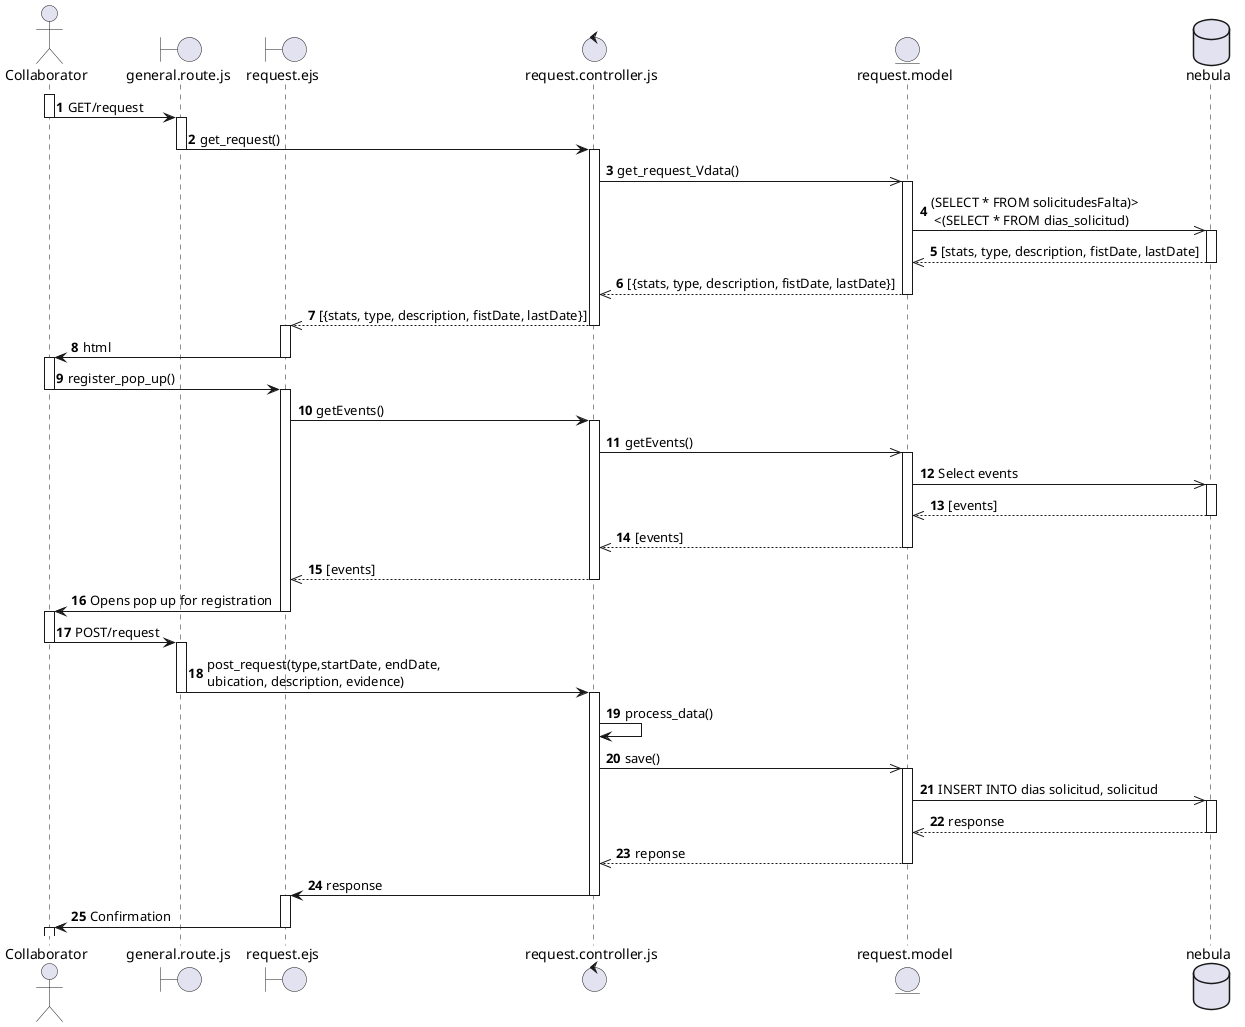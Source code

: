 @startuml Prueba
autonumber
actor Collaborator
boundary general.route.js as gRoutes
boundary request.ejs as rView
control request.controller.js as rController
entity request.model as rModel
database nebula as neb

activate Collaborator
Collaborator -> gRoutes : GET/request
deactivate Collaborator

activate gRoutes
gRoutes -> rController: get_request()
deactivate gRoutes

activate rController
rController ->> rModel: get_request_Vdata()

activate rModel
rModel ->> neb: (SELECT * FROM solicitudesFalta)>\n <(SELECT * FROM dias_solicitud)

activate neb
neb-->> rModel: [stats, type, description, fistDate, lastDate]
deactivate neb

rModel -->> rController: [{stats, type, description, fistDate, lastDate}]
deactivate rModel

rController -->> rView: [{stats, type, description, fistDate, lastDate}]
deactivate rController

activate rView
rView -> Collaborator: html
deactivate rView

activate Collaborator
Collaborator -> rView : register_pop_up()
deactivate Collaborator

activate rView
rView -> rController : getEvents()
activate rController
rController ->> rModel : getEvents()
activate rModel
rModel ->> neb : Select events
activate neb
neb -->> rModel : [events]
deactivate neb
rModel -->> rController : [events]
deactivate rModel
rController -->> rView : [events]
deactivate rController

rView -> Collaborator : Opens pop up for registration
deactivate rView

activate Collaborator
Collaborator -> gRoutes :POST/request
deactivate Collaborator


activate gRoutes
gRoutes -> rController : post_request(type,startDate, endDate, \nubication, description, evidence)
deactivate gRoutes

' Pre-procesa información antes de guardarla en db
' De rango a dias específicos que se guardan en db

activate rController
rController -> rController: process_data()

' ES LO SUFICIENTEMENTE IMPORTANTE COMO PARA PONERLA?
' rView -> rview : verify_data()

rController ->> rModel: save()

activate rModel
rModel ->> neb : INSERT INTO dias solicitud, solicitud
activate neb
neb -->> rModel : response
deactivate neb
rModel -->> rController : reponse
deactivate rModel
rController -> rView : response
deactivate rController
activate rView 
rView -> Collaborator : Confirmation
deactivate rView
activate Collaborator





@enduml